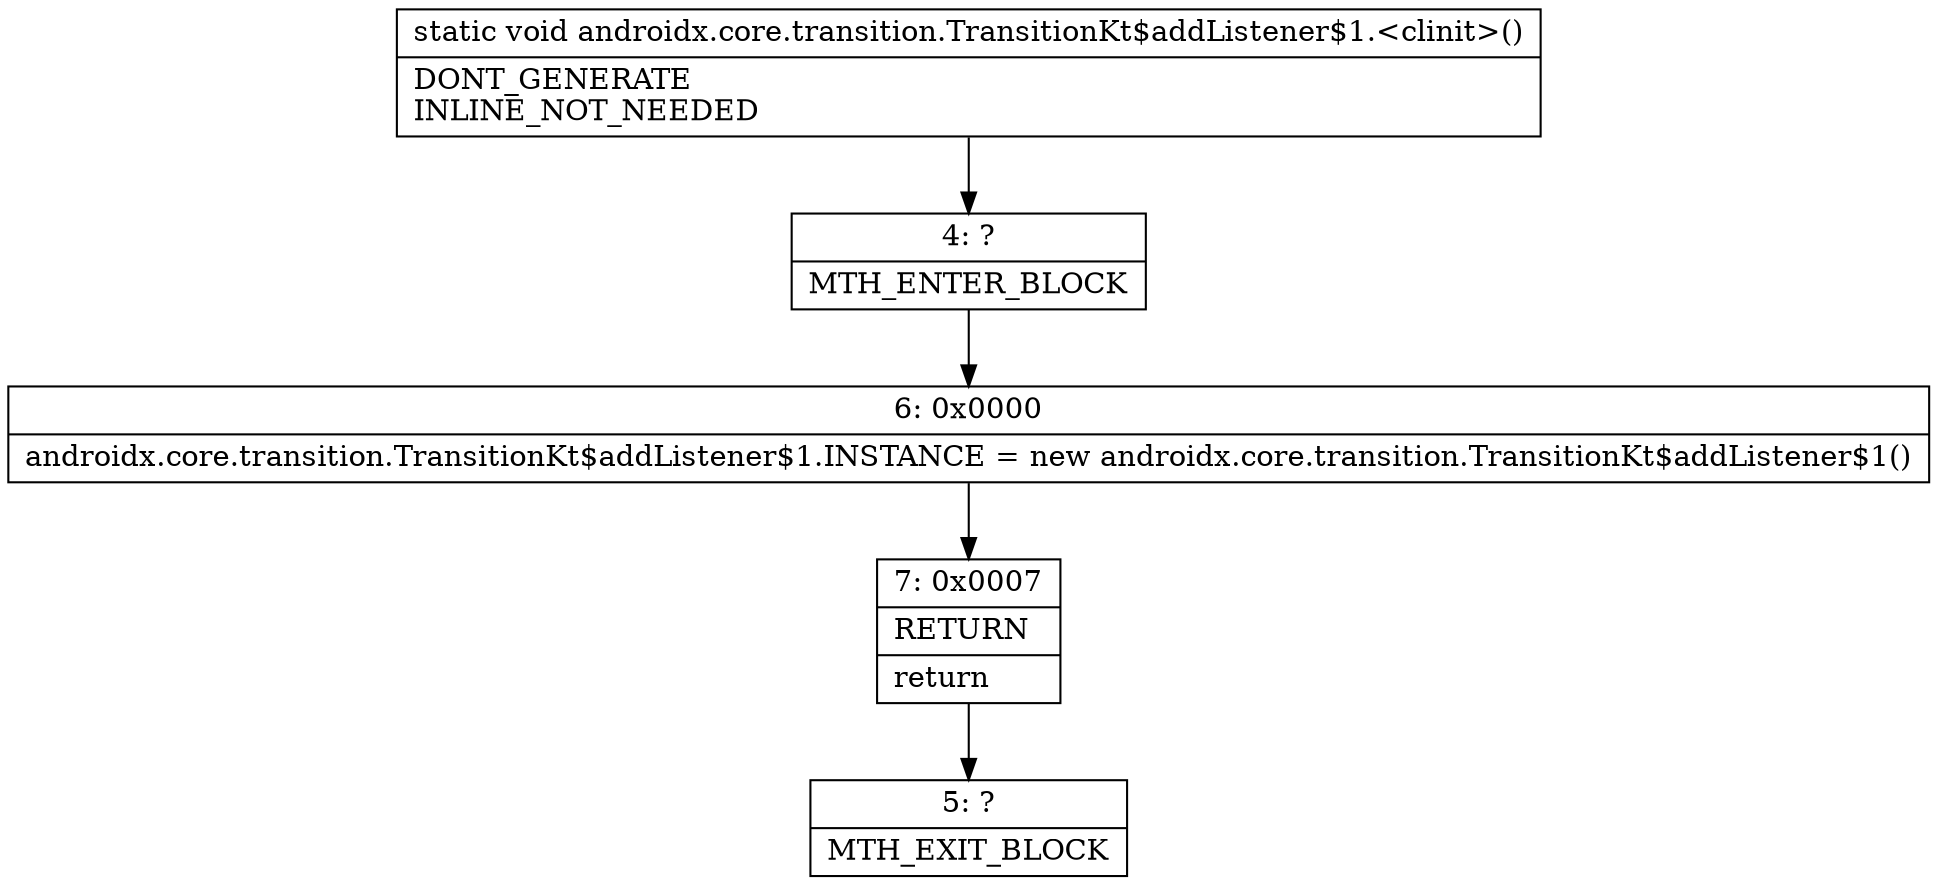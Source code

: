 digraph "CFG forandroidx.core.transition.TransitionKt$addListener$1.\<clinit\>()V" {
Node_4 [shape=record,label="{4\:\ ?|MTH_ENTER_BLOCK\l}"];
Node_6 [shape=record,label="{6\:\ 0x0000|androidx.core.transition.TransitionKt$addListener$1.INSTANCE = new androidx.core.transition.TransitionKt$addListener$1()\l}"];
Node_7 [shape=record,label="{7\:\ 0x0007|RETURN\l|return\l}"];
Node_5 [shape=record,label="{5\:\ ?|MTH_EXIT_BLOCK\l}"];
MethodNode[shape=record,label="{static void androidx.core.transition.TransitionKt$addListener$1.\<clinit\>()  | DONT_GENERATE\lINLINE_NOT_NEEDED\l}"];
MethodNode -> Node_4;Node_4 -> Node_6;
Node_6 -> Node_7;
Node_7 -> Node_5;
}

